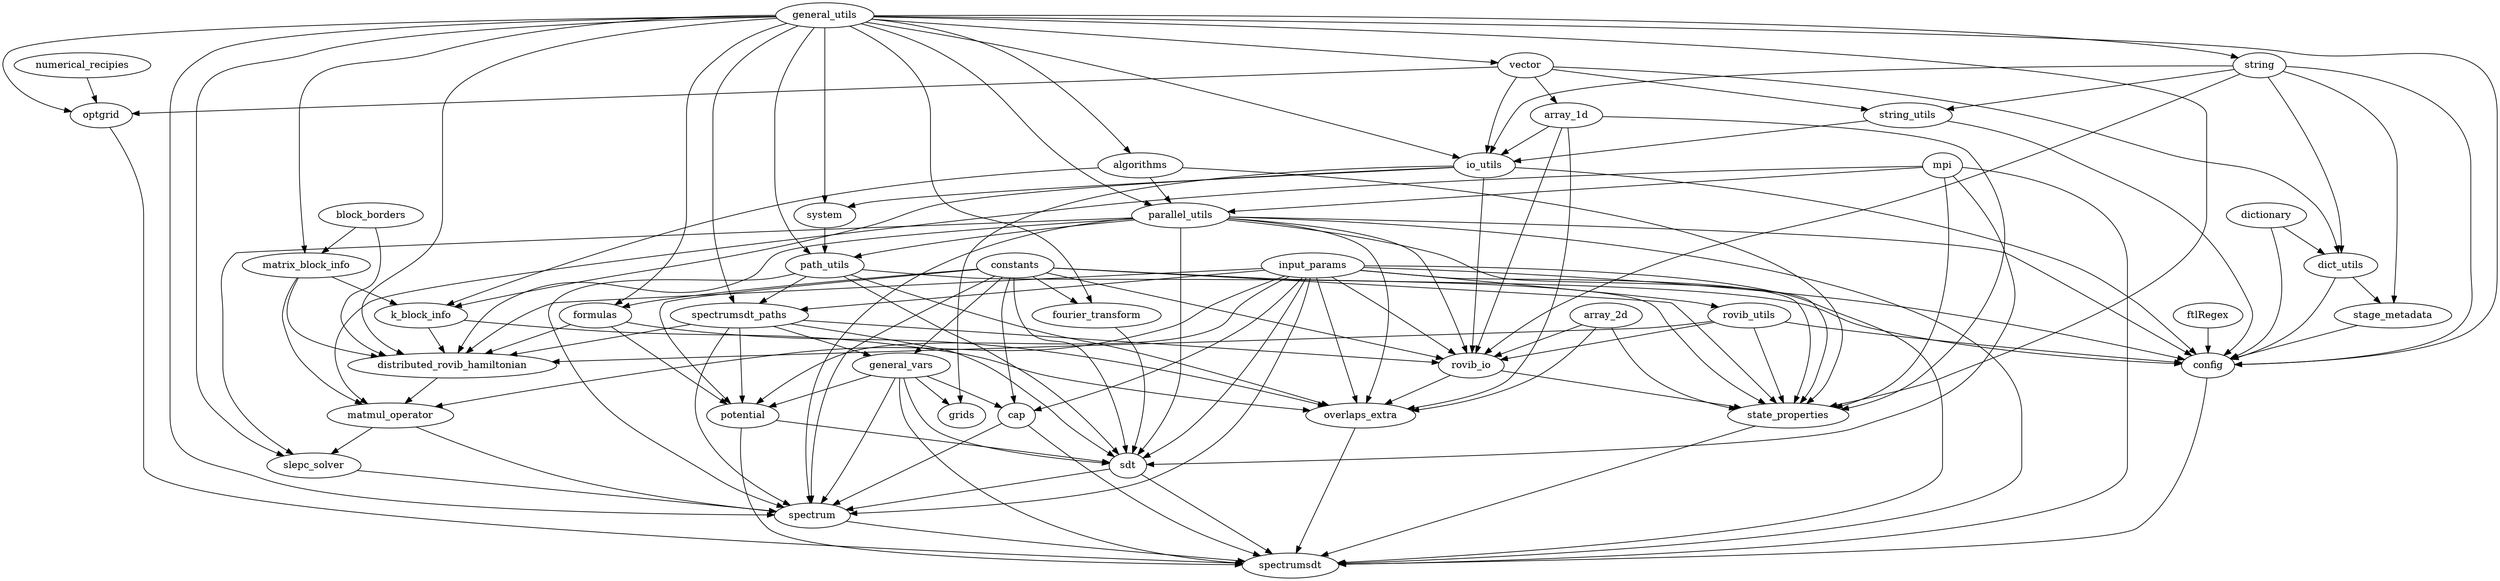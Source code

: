 digraph code_structure {
  algorithms -> k_block_info
  algorithms -> parallel_utils
  algorithms -> state_properties

  array_1d -> io_utils
  array_1d -> overlaps_extra
  array_1d -> rovib_io
  array_1d -> state_properties
  
  array_2d -> overlaps_extra
  array_2d -> rovib_io
  array_2d -> state_properties
  
  block_borders -> distributed_rovib_hamiltonian
  block_borders -> matrix_block_info
  
  cap -> spectrum
  cap -> spectrumsdt
  
  config -> spectrumsdt
  
  constants -> cap
  constants -> config
  constants -> formulas
  constants -> fourier_transform
  constants -> general_vars
  constants -> potential
  constants -> rovib_io
  constants -> sdt
  constants -> spectrum
  constants -> state_properties
  
  dictionary -> config
  dictionary -> dict_utils
  
  dict_utils -> config
  dict_utils -> stage_metadata
  
  distributed_rovib_hamiltonian -> matmul_operator
  
  formulas -> distributed_rovib_hamiltonian
  formulas -> overlaps_extra
  formulas -> potential

  fourier_transform -> sdt
  
  ftlRegex -> config
  
  general_vars -> cap
  general_vars -> grids
  general_vars -> potential
  general_vars -> sdt
  general_vars -> spectrum
  general_vars -> spectrumsdt

  general_utils -> algorithms
  general_utils -> config
  general_utils -> distributed_rovib_hamiltonian
  general_utils -> formulas
  general_utils -> fourier_transform
  general_utils -> io_utils
  general_utils -> matrix_block_info
  general_utils -> optgrid
  general_utils -> parallel_utils
  general_utils -> path_utils
  general_utils -> slepc_solver
  general_utils -> spectrum
  general_utils -> spectrumsdt_paths
  general_utils -> state_properties
  general_utils -> string
  general_utils -> system
  general_utils -> vector
  
  input_params -> cap
  input_params -> config
  input_params -> distributed_rovib_hamiltonian
  input_params -> matmul_operator
  input_params -> overlaps_extra
  input_params -> potential
  input_params -> rovib_io
  input_params -> rovib_utils
  input_params -> sdt
  input_params -> spectrum
  input_params -> spectrumsdt
  input_params -> spectrumsdt_paths
  input_params -> state_properties
  
  io_utils -> config
  io_utils -> grids
  io_utils -> k_block_info
  io_utils -> rovib_io
  io_utils -> system
  
  k_block_info -> distributed_rovib_hamiltonian
  k_block_info -> overlaps_extra
    
  matmul_operator -> slepc_solver
  matmul_operator -> spectrum
  
  matrix_block_info -> distributed_rovib_hamiltonian
  matrix_block_info -> k_block_info
  matrix_block_info -> matmul_operator
  
  mpi -> matmul_operator
  mpi -> parallel_utils
  mpi -> sdt
  mpi -> spectrumsdt
  mpi -> state_properties

  numerical_recipies -> optgrid

  optgrid -> spectrumsdt
  
  overlaps_extra -> spectrumsdt
  
  parallel_utils -> config
  parallel_utils -> distributed_rovib_hamiltonian
  parallel_utils -> overlaps_extra
  parallel_utils -> path_utils
  parallel_utils -> rovib_io
  parallel_utils -> sdt
  parallel_utils -> slepc_solver
  parallel_utils -> spectrum
  parallel_utils -> spectrumsdt
  parallel_utils -> state_properties
  
  path_utils -> overlaps_extra
  path_utils -> sdt
  path_utils -> spectrum
  path_utils -> spectrumsdt_paths
  path_utils -> state_properties
  
  potential -> sdt
  potential -> spectrumsdt
  
  rovib_io -> overlaps_extra
  rovib_io -> state_properties
  
  rovib_utils -> config
  rovib_utils -> distributed_rovib_hamiltonian
  rovib_utils -> rovib_io
  rovib_utils -> state_properties
  
  sdt -> spectrum
  sdt -> spectrumsdt
  
  slepc_solver -> spectrum

  spectrum -> spectrumsdt

  spectrumsdt_paths -> distributed_rovib_hamiltonian
  spectrumsdt_paths -> general_vars
  spectrumsdt_paths -> potential
  spectrumsdt_paths -> rovib_io
  spectrumsdt_paths -> sdt
  spectrumsdt_paths -> spectrum

  stage_metadata -> config
  
  state_properties -> spectrumsdt
  
  string -> io_utils
  string -> config
  string -> dict_utils
  string -> rovib_io
  string -> stage_metadata
  string -> string_utils
  
  string_utils -> config
  string_utils -> io_utils
  
  system -> path_utils
  
  vector -> array_1d
  vector -> dict_utils
  vector -> io_utils
  vector -> optgrid
  vector -> string_utils
}
